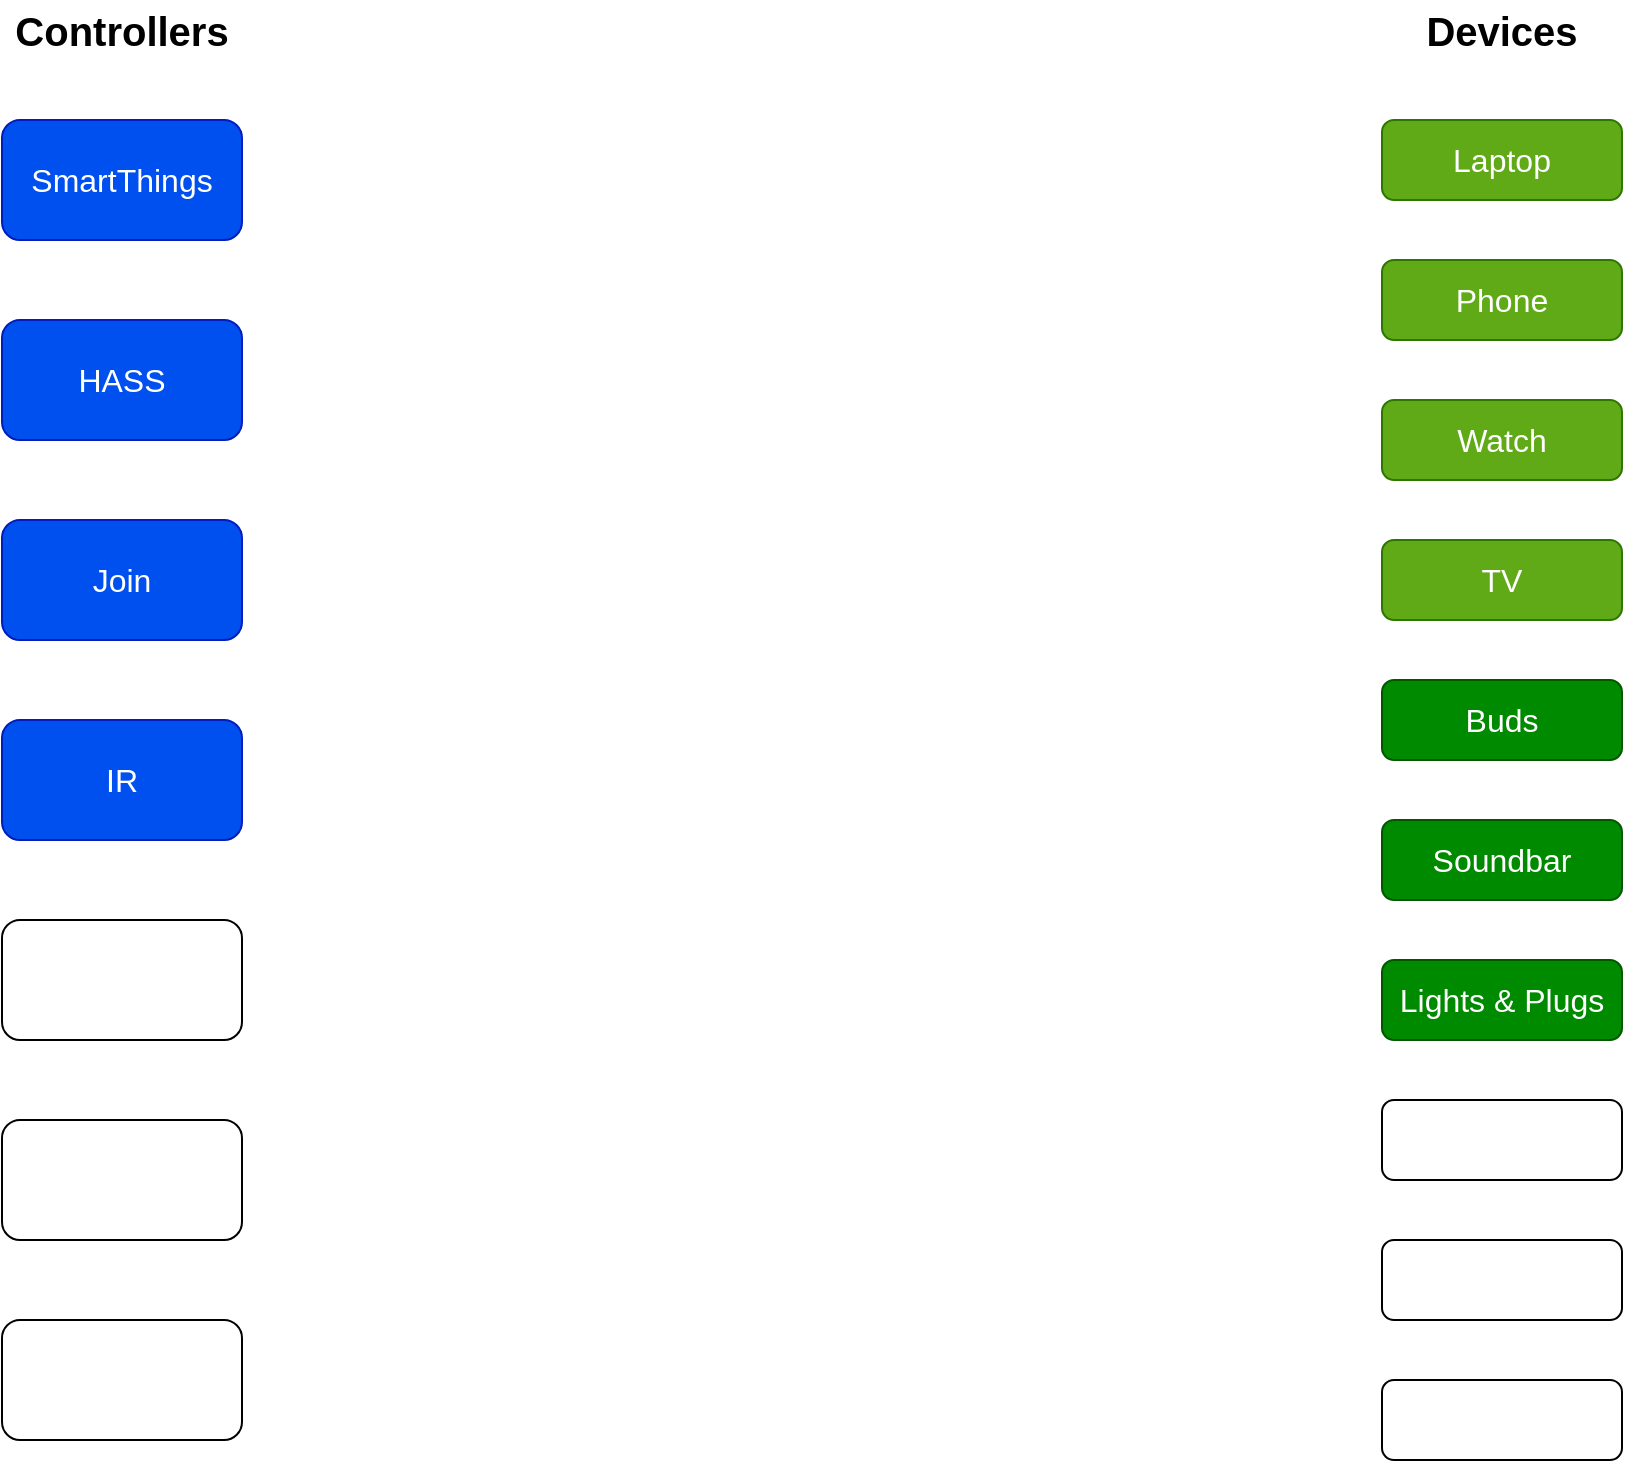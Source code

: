 <mxfile version="21.5.0" type="github">
  <diagram name="Page-1" id="fEGx-Ri0PqNCiq2WfJy5">
    <mxGraphModel dx="1396" dy="750" grid="1" gridSize="10" guides="1" tooltips="1" connect="1" arrows="1" fold="1" page="1" pageScale="1" pageWidth="850" pageHeight="1100" math="0" shadow="0">
      <root>
        <mxCell id="0" />
        <mxCell id="1" parent="0" />
        <mxCell id="KWsWyQxtymJVeOGBYL6s-7" value="Join" style="rounded=1;whiteSpace=wrap;html=1;fontSize=16;fontStyle=0;fillColor=#0050ef;fontColor=#ffffff;strokeColor=#001DBC;" parent="1" vertex="1">
          <mxGeometry x="20" y="320" width="120" height="60" as="geometry" />
        </mxCell>
        <mxCell id="KWsWyQxtymJVeOGBYL6s-8" value="HASS" style="rounded=1;whiteSpace=wrap;html=1;fontSize=16;fontStyle=0;fillColor=#0050ef;fontColor=#ffffff;strokeColor=#001DBC;" parent="1" vertex="1">
          <mxGeometry x="20" y="220" width="120" height="60" as="geometry" />
        </mxCell>
        <mxCell id="KWsWyQxtymJVeOGBYL6s-9" value="SmartThings" style="rounded=1;whiteSpace=wrap;html=1;fontSize=16;fontStyle=0;fillColor=#0050ef;fontColor=#ffffff;strokeColor=#001DBC;" parent="1" vertex="1">
          <mxGeometry x="20" y="120" width="120" height="60" as="geometry" />
        </mxCell>
        <mxCell id="KWsWyQxtymJVeOGBYL6s-10" value="" style="rounded=1;whiteSpace=wrap;html=1;fontSize=16;fontStyle=0" parent="1" vertex="1">
          <mxGeometry x="20" y="620" width="120" height="60" as="geometry" />
        </mxCell>
        <mxCell id="KWsWyQxtymJVeOGBYL6s-11" value="IR" style="rounded=1;whiteSpace=wrap;html=1;fontSize=16;fontStyle=0;fillColor=#0050ef;fontColor=#ffffff;strokeColor=#001DBC;" parent="1" vertex="1">
          <mxGeometry x="20" y="420" width="120" height="60" as="geometry" />
        </mxCell>
        <mxCell id="KWsWyQxtymJVeOGBYL6s-12" value="" style="rounded=1;whiteSpace=wrap;html=1;fontSize=16;fontStyle=0" parent="1" vertex="1">
          <mxGeometry x="20" y="520" width="120" height="60" as="geometry" />
        </mxCell>
        <mxCell id="KWsWyQxtymJVeOGBYL6s-13" value="" style="rounded=1;whiteSpace=wrap;html=1;fontSize=16;fontStyle=0" parent="1" vertex="1">
          <mxGeometry x="20" y="720" width="120" height="60" as="geometry" />
        </mxCell>
        <mxCell id="KWsWyQxtymJVeOGBYL6s-14" value="Controllers" style="text;html=1;strokeColor=none;fillColor=none;align=center;verticalAlign=middle;whiteSpace=wrap;rounded=0;fontStyle=1;fontSize=20;" parent="1" vertex="1">
          <mxGeometry x="50" y="60" width="60" height="30" as="geometry" />
        </mxCell>
        <mxCell id="KWsWyQxtymJVeOGBYL6s-15" value="Watch" style="rounded=1;whiteSpace=wrap;html=1;fontSize=16;fontStyle=0;fillColor=#60a917;fontColor=#ffffff;strokeColor=#2D7600;" parent="1" vertex="1">
          <mxGeometry x="710" y="260" width="120" height="40" as="geometry" />
        </mxCell>
        <mxCell id="KWsWyQxtymJVeOGBYL6s-16" value="Phone" style="rounded=1;whiteSpace=wrap;html=1;fontSize=16;fontStyle=0;fillColor=#60a917;fontColor=#ffffff;strokeColor=#2D7600;" parent="1" vertex="1">
          <mxGeometry x="710" y="190" width="120" height="40" as="geometry" />
        </mxCell>
        <mxCell id="KWsWyQxtymJVeOGBYL6s-17" value="Laptop&lt;br&gt;" style="rounded=1;whiteSpace=wrap;html=1;fontSize=16;fontStyle=0;fillColor=#60a917;fontColor=#ffffff;strokeColor=#2D7600;" parent="1" vertex="1">
          <mxGeometry x="710" y="120" width="120" height="40" as="geometry" />
        </mxCell>
        <mxCell id="KWsWyQxtymJVeOGBYL6s-18" value="Soundbar" style="rounded=1;whiteSpace=wrap;html=1;fontSize=16;fontStyle=0;fillColor=#008a00;fontColor=#ffffff;strokeColor=#005700;" parent="1" vertex="1">
          <mxGeometry x="710" y="470" width="120" height="40" as="geometry" />
        </mxCell>
        <mxCell id="KWsWyQxtymJVeOGBYL6s-19" value="TV" style="rounded=1;whiteSpace=wrap;html=1;fontSize=16;fontStyle=0;fillColor=#60a917;fontColor=#ffffff;strokeColor=#2D7600;" parent="1" vertex="1">
          <mxGeometry x="710" y="330" width="120" height="40" as="geometry" />
        </mxCell>
        <mxCell id="KWsWyQxtymJVeOGBYL6s-20" value="Buds" style="rounded=1;whiteSpace=wrap;html=1;fontSize=16;fontStyle=0;fillColor=#008a00;fontColor=#ffffff;strokeColor=#005700;" parent="1" vertex="1">
          <mxGeometry x="710" y="400" width="120" height="40" as="geometry" />
        </mxCell>
        <mxCell id="KWsWyQxtymJVeOGBYL6s-21" value="Lights &amp;amp; Plugs" style="rounded=1;whiteSpace=wrap;html=1;fontSize=16;fontStyle=0;fillColor=#008a00;fontColor=#ffffff;strokeColor=#005700;" parent="1" vertex="1">
          <mxGeometry x="710" y="540" width="120" height="40" as="geometry" />
        </mxCell>
        <mxCell id="KWsWyQxtymJVeOGBYL6s-22" value="Devices" style="text;html=1;strokeColor=none;fillColor=none;align=center;verticalAlign=middle;whiteSpace=wrap;rounded=0;fontStyle=1;fontSize=20;" parent="1" vertex="1">
          <mxGeometry x="740" y="60" width="60" height="30" as="geometry" />
        </mxCell>
        <mxCell id="KWsWyQxtymJVeOGBYL6s-24" value="" style="rounded=1;whiteSpace=wrap;html=1;fontSize=16;fontStyle=0" parent="1" vertex="1">
          <mxGeometry x="710" y="610" width="120" height="40" as="geometry" />
        </mxCell>
        <mxCell id="KWsWyQxtymJVeOGBYL6s-25" value="" style="rounded=1;whiteSpace=wrap;html=1;fontSize=16;fontStyle=0" parent="1" vertex="1">
          <mxGeometry x="710" y="680" width="120" height="40" as="geometry" />
        </mxCell>
        <mxCell id="KWsWyQxtymJVeOGBYL6s-26" value="" style="rounded=1;whiteSpace=wrap;html=1;fontSize=16;fontStyle=0" parent="1" vertex="1">
          <mxGeometry x="710" y="750" width="120" height="40" as="geometry" />
        </mxCell>
      </root>
    </mxGraphModel>
  </diagram>
</mxfile>
